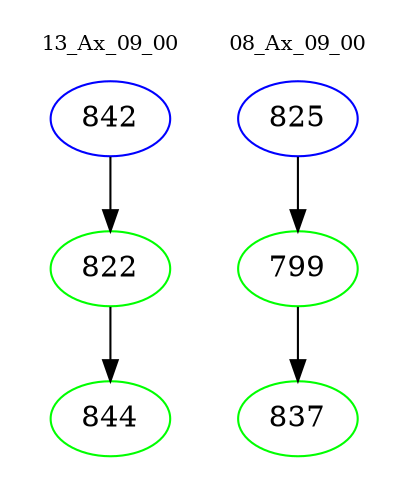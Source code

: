 digraph{
subgraph cluster_0 {
color = white
label = "13_Ax_09_00";
fontsize=10;
T0_842 [label="842", color="blue"]
T0_842 -> T0_822 [color="black"]
T0_822 [label="822", color="green"]
T0_822 -> T0_844 [color="black"]
T0_844 [label="844", color="green"]
}
subgraph cluster_1 {
color = white
label = "08_Ax_09_00";
fontsize=10;
T1_825 [label="825", color="blue"]
T1_825 -> T1_799 [color="black"]
T1_799 [label="799", color="green"]
T1_799 -> T1_837 [color="black"]
T1_837 [label="837", color="green"]
}
}

